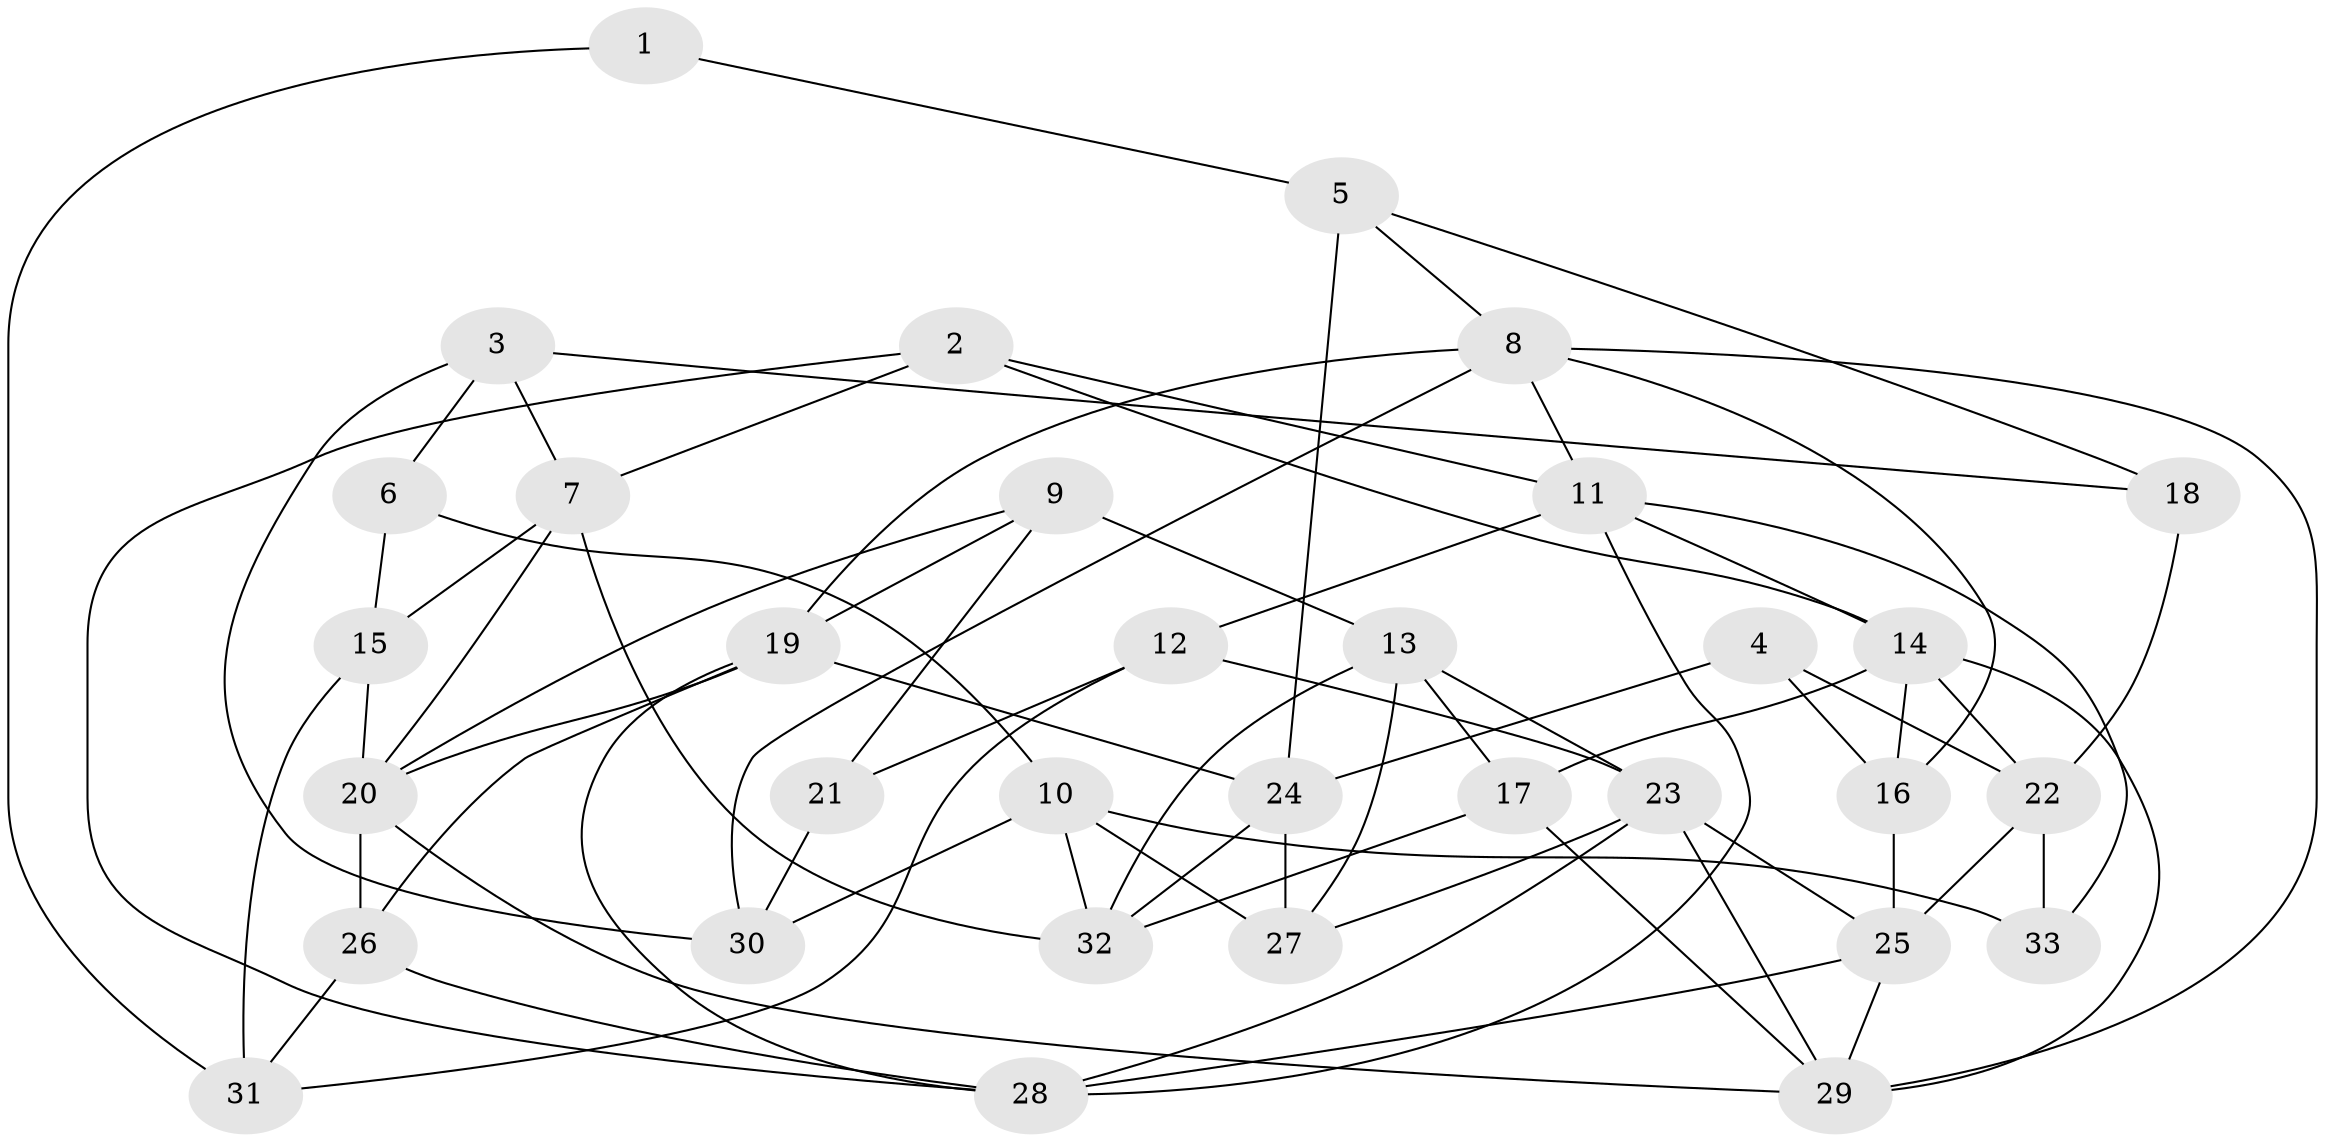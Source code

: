 // original degree distribution, {4: 1.0}
// Generated by graph-tools (version 1.1) at 2025/38/03/04/25 23:38:18]
// undirected, 33 vertices, 74 edges
graph export_dot {
  node [color=gray90,style=filled];
  1;
  2;
  3;
  4;
  5;
  6;
  7;
  8;
  9;
  10;
  11;
  12;
  13;
  14;
  15;
  16;
  17;
  18;
  19;
  20;
  21;
  22;
  23;
  24;
  25;
  26;
  27;
  28;
  29;
  30;
  31;
  32;
  33;
  1 -- 5 [weight=2.0];
  1 -- 31 [weight=2.0];
  2 -- 7 [weight=1.0];
  2 -- 11 [weight=1.0];
  2 -- 14 [weight=1.0];
  2 -- 28 [weight=1.0];
  3 -- 6 [weight=1.0];
  3 -- 7 [weight=1.0];
  3 -- 18 [weight=1.0];
  3 -- 30 [weight=1.0];
  4 -- 16 [weight=2.0];
  4 -- 22 [weight=1.0];
  4 -- 24 [weight=1.0];
  5 -- 8 [weight=1.0];
  5 -- 18 [weight=2.0];
  5 -- 24 [weight=1.0];
  6 -- 10 [weight=1.0];
  6 -- 15 [weight=2.0];
  7 -- 15 [weight=1.0];
  7 -- 20 [weight=1.0];
  7 -- 32 [weight=2.0];
  8 -- 11 [weight=1.0];
  8 -- 16 [weight=1.0];
  8 -- 19 [weight=1.0];
  8 -- 29 [weight=1.0];
  8 -- 30 [weight=1.0];
  9 -- 13 [weight=2.0];
  9 -- 19 [weight=1.0];
  9 -- 20 [weight=1.0];
  9 -- 21 [weight=2.0];
  10 -- 27 [weight=2.0];
  10 -- 30 [weight=1.0];
  10 -- 32 [weight=1.0];
  10 -- 33 [weight=1.0];
  11 -- 12 [weight=1.0];
  11 -- 14 [weight=1.0];
  11 -- 28 [weight=1.0];
  11 -- 33 [weight=1.0];
  12 -- 21 [weight=1.0];
  12 -- 23 [weight=1.0];
  12 -- 31 [weight=1.0];
  13 -- 17 [weight=1.0];
  13 -- 23 [weight=1.0];
  13 -- 27 [weight=1.0];
  13 -- 32 [weight=1.0];
  14 -- 16 [weight=1.0];
  14 -- 17 [weight=1.0];
  14 -- 22 [weight=1.0];
  14 -- 29 [weight=1.0];
  15 -- 20 [weight=1.0];
  15 -- 31 [weight=2.0];
  16 -- 25 [weight=2.0];
  17 -- 29 [weight=1.0];
  17 -- 32 [weight=1.0];
  18 -- 22 [weight=1.0];
  19 -- 20 [weight=1.0];
  19 -- 24 [weight=1.0];
  19 -- 26 [weight=1.0];
  19 -- 28 [weight=1.0];
  20 -- 26 [weight=1.0];
  20 -- 29 [weight=1.0];
  21 -- 30 [weight=1.0];
  22 -- 25 [weight=1.0];
  22 -- 33 [weight=2.0];
  23 -- 25 [weight=1.0];
  23 -- 27 [weight=1.0];
  23 -- 28 [weight=1.0];
  23 -- 29 [weight=1.0];
  24 -- 27 [weight=2.0];
  24 -- 32 [weight=1.0];
  25 -- 28 [weight=1.0];
  25 -- 29 [weight=1.0];
  26 -- 28 [weight=1.0];
  26 -- 31 [weight=1.0];
}
